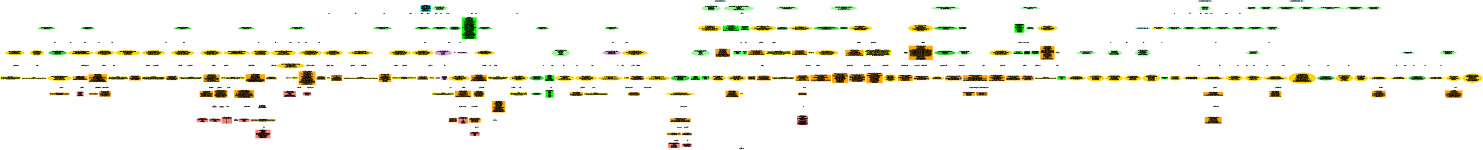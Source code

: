 // Copyright (c) 2019 Jeff Boody
//
// Permission is hereby granted, free of charge, to any person obtaining a
// copy of this software and associated documentation files (the "Software"),
// to deal in the Software without restriction, including without limitation
// the rights to use, copy, modify, merge, publish, distribute, sublicense,
// and/or sell copies of the Software, and to permit persons to whom the
// Software is furnished to do so, subject to the following conditions:
//
// The above copyright notice and this permission notice shall be included
// in all copies or substantial portions of the Software.
//
// THE SOFTWARE IS PROVIDED "AS IS", WITHOUT WARRANTY OF ANY KIND, EXPRESS OR
// IMPLIED, INCLUDING BUT NOT LIMITED TO THE WARRANTIES OF MERCHANTABILITY,
// FITNESS FOR A PARTICULAR PURPOSE AND NONINFRINGEMENT. IN NO EVENT SHALL THE
// AUTHORS OR COPYRIGHT HOLDERS BE LIABLE FOR ANY CLAIM, DAMAGES OR OTHER
// LIABILITY, WHETHER IN AN ACTION OF CONTRACT, TORT OR OTHERWISE, ARISING FROM,
// OUT OF OR IN CONNECTION WITH THE SOFTWARE OR THE USE OR OTHER DEALINGS IN
// THE SOFTWARE.

// sudo apt-get install graphviz
// xdot vkk.dot
digraph VULKAN_KIT
{
	label="Vulkan Kit";
	fontsize=20;
	size="10,1";
	ratio=fill;

	// handles
	VkPipelineLayout      [shape=box, fillcolor=yellow, style=filled, label="VkPipelineLayout\nA pipeline layout describes the complete set of uniform data that can be\naccessed by the pipeline. The pipeline layout consists of descriptor set layouts\nand push constant ranges (zero or more of each).\nA push constant is a uniform variable in a shader that can be used\njust like a member of a uniform block but is declared in the shader\nwith a push_constant modifier. Push constants are owned by Vulkan and\ncan be pushed into the pipeline directly from the command buffer\nrather than being backed by memory."];
	VkPipeline            [shape=box, fillcolor=yellow, style=filled, label="VkPipeline\nSee CH6"];
	VkDescriptorSetLayout [shape=box, fillcolor=yellow, style=filled, label="VkDescriptorSetLayout\nA descriptor set layout is defined by an array of zero or more descriptor\nbindings. Each individual binding represents a resource such as a\nuniform or sampler. The resource binding number corresponds to the same\nbinding number in the shader stages."];
	VkShaderModule        [shape=box, fillcolor=yellow, style=filled, label="VkShaderModule\nA shader module contains shader code defined in SPIR-V format."];
	VkCommandBuffer       [shape=box, fillcolor=yellow, style=filled, label="VkCommandBuffer\nCommand buffers are used to record commands that can subsequently be submitted to a device queue."];
	VkFramebuffer         [shape=box, fillcolor=yellow, style=filled, label="VkFramebuffer\nFramebuffers represent a collection of specific image attachments that\na render pass uses."];
	VkImageView           [shape=box, fillcolor=yellow, style=filled, label="VkImageView\nAn ImageView object represents a contiguous range of an image\nwith additional metadata to interpret the data."];
	VkDeviceMemory        [shape=box, fillcolor=yellow, style=filled, label="VkDeviceMemory\nA Vulkan device operates on data that must be stored in device memory\nwhich may be physically separate from CPU accessible memory"];
	VkImage               [shape=box, fillcolor=yellow, style=filled, label="VkImage\nImages represent multidimensional arrays of data\nwhich can be used for various purposes including\nattachments and textures."];
	VkInstance            [shape=box, fillcolor=yellow, style=filled, label="VkInstance\nAn instance is the top level handle to the Vulkan API which\nis used to enumerate physical devices attached and\nto create the window surface."];
	VkPhysicalDevice      [shape=box, fillcolor=yellow, style=filled, label="VkPhysicalDevice\nA physical device is a handle to the GPU that can be used to\nquery physical device properties, features and extensions\nand to create a logical device."];
	VkDevice              [shape=box, fillcolor=yellow, style=filled, label="VkDevice\nThe logical device for a particular physical device that\nrepresents a particular configuration of the physical device\nand queue(s) for submitting commands."];
	VkSurfaceKHR          [shape=box, fillcolor=yellow, style=filled, label="VkSurfaceKHR"];
	VkQueue               [shape=box, fillcolor=yellow, style=filled, label="VkQueue\nA queue is used to submit commands to its corresponding logical device."];
	VkPipelineCache       [shape=box, fillcolor=yellow, style=filled, label="VkPipelineCache\nA pipeline cache allows the result of the pipeline construction to be\nreused between pipelines and and between runs of the application.\ne.g. by storing compiled shaders in the pipeline cache data"];
	VkCommandPool         [shape=box, fillcolor=yellow, style=filled, label="VkCommandPool\nCommand pools are used to optimize allocations of command buffers.\nOperations involving command pools are NOT thread safe."];
	VkDescriptorPool      [shape=box, fillcolor=yellow, style=filled, label="VkDescriptorPool\nDescriptor pools are used to optimize allocations of descriptor sets.\nOperations involving descriptor pools are NOT thread safe."];
	VkFence               [shape=box, fillcolor=yellow, style=filled];
	VkSwapchainKHR        [shape=box, fillcolor=yellow, style=filled];
	VkRenderPass          [shape=box, fillcolor=yellow, style=filled, label="VkRenderPass\nA render pass describes how the collection of framebuffer attachments\nare used across the rendering subpasses."];
	VkSemaphore           [shape=box, fillcolor=yellow, style=filled];
	VkDescriptorSet       [shape=box, fillcolor=yellow, style=filled];
	VkBuffer              [shape=box, fillcolor=yellow, style=filled];
	VkSampler             [shape=box, fillcolor=yellow, style=filled];

	// SDL handles
	SDL_Window [shape=box, fillcolor=plum, style=filled];

	// enums
	VkImageAspectFlags    [shape=box, fillcolor=salmon, style=filled, label="VkImageAspectFlags\n(VK_IMAGE_ASPECT_*_BIT)\nCOLOR\nDEPTH\nSTENCIL"];
	VkImageLayout         [shape=box, fillcolor=salmon, style=filled, label="VkImageLayout\n(VK_IMAGE_LAYOUT_)\nUNDEFINED\nGENERAL\nCOLOR_ATTACHMENT\nDEPTH_STENCIL_ATTACHMENT_OPTIMAL\nDEPTH_STENCIL_READ_ONLY_OPTIMAL\nSHADER_READ_ONLY_OPTIMAL\nTRANSFER_SRC_OPTIMAL\nTRANSFER_DST_OPTIMAL\nPREINITIALIZED\nPRESENT_SRC_KHR"];
	VkMemoryPropertyFlags [shape=box, fillcolor=salmon, style=filled, label="VkMemoryPropertyFlags\n(VK_MEMORY_PROPERTY_*_BIT)\nDEVICE\nHOST_VISIBLE\nHOST_COHERENT\nHOST_CACHED\nLAZILY_ALLOCATED"];
	VkQueueFlags          [shape=box, fillcolor=salmon, style=filled, label="VkQueueFlags\n(VK_QUEUE_*_BIT)\nGRAPHICS\nCOMPUTE\nTRANSFER\nSPARSE_BINDING"];
	VkMemoryHeapFlagBits  [shape=box, fillcolor=salmon, style=filled, label="VkMemoryHeapFlagBits\n(VK_MEMORY_HEAP_*_BIT)\nDEVICE_LOCAL\nMULTI_INSTANCE"];
	VkDescriptorType      [shape=box, fillcolor=salmon, style=filled, label="VkDescriptorType\n(VK_DESCRIPTOR_TYPE_)\nSAMPLER\nSAMPLED_IMAGE\nCOMBINED_IMAGE_SAMPLER\nSTORAGE_IMAGE\nUNIFORM_TEXEL_BUFFER\nSTORAGE_TEXEL_BUFFER\nUNIFORM_BUFFER\nSTORAGE_BUFFER\nUNIFORM_BUFFER_DYNAMIC\nSTORAGE_BUFFER_DYNAMIC\nINPUT_ATTACHMENT"];
	VkPresentModeKHR      [shape=box, fillcolor=salmon, style=filled, label="VkPresentModeKHR\n(VK_PRESENT_MODE_*_KHR)\nIMMEDIATE\nMAILBOX\nFIFO\nFIFO_RELAXED\nSHARED_DEMAND_REFRESH\nSHARED_CONTINUOUS_REFRESH"];
	VkSharingMode         [shape=box, fillcolor=salmon, style=filled, label="VkSharingMode\n(VK_SHARING_MODE_)\nEXCLUSIVE\nCONCURRENT"];
	VkPipelineBindPoint   [shape=box, fillcolor=salmon, style=filled, label="VkPipelineBindPoint\n(VK_PIPELINE_BIND_POINT_*)\nGRAPHICS\nCOMPUTE"];
	VkAttachmentLoadOp    [shape=box, fillcolor=salmon, style=filled, label="VkAttachmentLoadOp\n(VK_ATTACHMENT_LOAD_OP_*)\nLOAD\nCLEAR\nDONT_CARE"];
	VkAttachmentStoreOp   [shape=box, fillcolor=salmon, style=filled, label="VkAttachmentStoreOp\n(VK_ATTACHMENT_STORE_OP_*)\nSTORE\nDONT_CARE"];
	VkSampleCountFlagBits [shape=box, fillcolor=salmon, style=filled, label="VkSampleCountFlagBits\n(VK_SAMPLE_COUNT_*_BIT)\n1\n2\n4\n8\n16\n32\n64"];
	VkImageViewType       [shape=box, fillcolor=salmon, style=filled, label="VkImageViewType\n(VK_IMAGE_VIEW_TYPE_*)\n1D\n2D\n3D\nCUBE\n1D_ARRAY\n2D_ARRAY\nCUBE_ARRAY"];

	// SDL enums
	SDL_WINDOW [shape=box, fillcolor=plum, style=filled, label="SDL_WINDOW_*\nFULLSCREEN\nRESIZABLE\nVULKAN\nSHOWN"];

	// vkk structures
	vkk_engine_t               [shape=box, fillcolor=green, style=filled, label="vkk_engine_t\nstruct android_app* app;\nSDL_Window* window;\nVkInstance instance;\nVkSurfaceKHR surface;\nVkPhysicalDevice physical_device;\nVkDevice device;\nuint32_t queue_family_index;\nVkQueue queue;\nVkPipelineCache pipeline_cache;\nVkCommandPool command_pool;\nuint32_t swapchain_frame;\nVkFormat swapchain_format;\nVkExtent2D swapchain_extent;\nVkColorSpaceKHR swapchain_color_space;\nuint32_t swapchain_image_count;\nVkSwapchainKHR swapchain;\nVkImage* swapchain_images;\nVkFence* swapchain_fences;\nVkRenderPass render_pass;\nint depth_transition;\nVkImage depth_image;\nVkDeviceMemory depth_memory;\nVkImageView depth_image_view;\nVkImageView* framebuffer_image_views;\nVkFramebuffer* framebuffers;\nVkCommandBuffer* command_buffers;\nuint32_t semaphore_index;\nVkSemaphore* semaphore_acquire;\nVkSemaphore* semaphore_submit;\ncc_map_t* shader_modules;"];
	vkk_buffer_t               [shape=box, fillcolor=green, style=filled, label="vkk_buffer_t\nint dynamic;\nsize_t size;\nVkBuffer* buffer;\nVkDeviceMemory* memory;"];
	vkk_image_t                [shape=box, fillcolor=green, style=filled, label="vkk_image_t\nuint32_t width;\nuint32_t height;\nint format;\nint transition;\nVkImage image;\nVkDeviceMemory memory;\nVkImageView image_view;"];
	vkk_sampler_t              [shape=box, fillcolor=green, style=filled, label="vkk_sampler_t\nVkSampler sampler;"];
	vkk_uniformSet_t           [shape=box, fillcolor=green, style=filled, label="vkk_uniformSet_t\nVkDescriptorSet* ds_array;\nvkk_uniformSetFactory_t* usf;"];
	vkk_uniformSetFactory_t    [shape=box, fillcolor=green, style=filled, label="vkk_uniformSetFactory_t\nint dynamic;\nuint32_t ds_available;\nVkDescriptorSetLayout ds_layout;\ncc_list_t* dp_list;\ncc_list_t* us_list;\nchar type_count[VKK_UNIFORM_TYPE_COUNT];"];
	vkk_pipelineLayout_t       [shape=box, fillcolor=green, style=filled, label="vkk_pipelineLayout_t\nVkPipelineLayout pl;"];
	vkk_graphicsPipeline_t     [shape=box, fillcolor=green, style=filled, label="vkk_graphicsPipeline_t\nVkPipeline pipeline;"];
	vkk_graphicsPipelineInfo_t [shape=box, fillcolor=green, style=filled, label="vkk_graphicsPipelineInfo_t\nvkk_pipelineLayout_t* pl;\nconst char* vs;\nconst char* fs;\nuint32_t vb_count;\nvkk_vertexBufferInfo_t* vbi;\nint primitive;\nint primitive_restart;\nint cull_back;\nint depth_test;\nint depth_write;\nint blend_mode;"];
	VKK_BUFFER_USAGE           [shape=box, fillcolor=green, style=filled, label="VKK_BUFFER_USAGE\nUNIFORM\nVERTEX\nCOUNT"];
	VKK_BLEND_MODE             [shape=box, fillcolor=green, style=filled, label="VKK_BLEND_MODE\nDISABLED\nONE_MINUS_SRC_ALPHA"];
	VKK_PRIMITIVE              [shape=box, fillcolor=green, style=filled, label="VKK_PRIMITIVE\nTRIANGLE_LIST\nTRIANGLE_STRIP\nTRIANGLE_FAN"];
	VKK_VERTEX_FORMAT          [shape=box, fillcolor=green, style=filled, label="VKK_VERTEX_FORMAT\nFLOAT\nINT\nSHORT"];
	VKK_INDEX_TYPE             [shape=box, fillcolor=green, style=filled, label="VKK_INDEX_TYPE\nUSHORT\nUINT"];
	VKK_STAGE                  [shape=box, fillcolor=green, style=filled, label="VKK_STAGE\nVS\nFS\nVSFS"];
	VKK_UNIFORM_TYPE           [shape=box, fillcolor=green, style=filled, label="VKK_UNIFORM_TYPE\nBUFFER\nSAMPLER\nCOUNT"];
	VKK_IMAGE_FORMAT           [shape=box, fillcolor=green, style=filled, label="VKK_IMAGE_FORMAT\nRGBA4444\nRGB565\nRGBA5551\nR8\nRG88\nRGB888\nRGBA8888\nDEPTH\nCOUNT"];
	vkk_vertexBufferInfo_t     [shape=box, fillcolor=green, style=filled, label="vkk_vertexBufferInfo_t\nuint32_t location;\nuint32_t components;\nint format;"];
	vkk_uniformBinding_t       [shape=box, fillcolor=green, style=filled, label="vkk_uniformBinding_t\nuint32_t binding;\nint type;\nint stage;\nvkk_sampler_t* sampler;"];

	// my app structures
	my_app_t [shape=box, fillcolor=cyan, style=filled, label="my_app_t\nvkk_engine_t* engine;\nvkk_buffer_t* uniform_buffer;\nvkk_buffer_t* vertex_buffer;\nvkk_image_t* texture_image;\nvkk_uniformSetFactory_t* usf;\nvkk_uniformSet_t* us;\nvkk_pipelineLayout_t* pl;\nvkk_graphicsPipeline_t* gp;\n"];

	// structures
	VkPipelineLayoutCreateInfo             [shape=box, fillcolor=orange, style=filled, label="VkPipelineLayoutCreateInfo\nVkStructureType sType;\nconst void* pNext;\nVkPipelineLayoutCreateFlags flags;\nuint32_t setLayoutCount;\nconst VkDescriptorSetLayout* pSetLayouts;\nuint32_t pushConstantRangeCount;\nconst VkPushConstantRange* pPushConstantRanges;"];
	VkPipelineDynamicStateCreateInfo       [shape=box, fillcolor=orange, style=filled, label="VkPipelineDynamicStateCreateInfo\nVkStructureType sType;\nconst void* pNext;\nVkPipelineDynamicStateCreateFlags flags;\nuint32_t dynamicStateCount;\nconst VkDynamicState* pDynamicStates;"];
	VkPipelineColorBlendStateCreateInfo    [shape=box, fillcolor=orange, style=filled, label="VkPipelineColorBlendStateCreateInfo\nVkStructureType sType;\nconst void* pNext;\nVkPipelineColorBlendStateCreateFlags flags;\nVkBool32 logicOpEnable;\nVkLogicOp logicOp;\nuint32_t attachmentCount;\nconst VkPipelineColorBlendAttachmentState* pAttachments;\nfloat blendConstants[4];"];
	VkPipelineDepthStencilStateCreateInfo  [shape=box, fillcolor=orange, style=filled, label="VkPipelineDepthStencilStateCreateInfo\nVkStructureType sType;\nconst void* pNext;\nVkPipelineDepthStencilStateCreateFlags flags;\nVkBool32 depthTestEnable;\nVkBool32 depthWriteEnable;\nVkCompareOp depthCompareOp;\nVkBool32 depthBoundsTestEnable;\nVkBool32 stencilTestEnable;\nVkStencilOpState front;\nVkStencilOpState back;\nfloat minDepthBounds;\nfloat maxDepthBounds;"];
	VkPipelineMultisampleStateCreateInfo   [shape=box, fillcolor=orange, style=filled, label="VkPipelineMultisampleStateCreateInfo\nVkStructureType sType;\nconst void* pNext;\nVkPipelineMultisampleStateCreateFlags flags;\nVkSampleCountFlagBits rasterizationSamples;\nVkBool32 sampleShadingEnable;\nfloat minSampleShading;\nconst VkSampleMask(uint32_t)* pSampleMask;\nVkBool32 alphaToCoverageEnable;\nVkBool32 alphaToOneEnable;"];
	VkPipelineRasterizationStateCreateInfo [shape=box, fillcolor=orange, style=filled, label="VkPipelineRasterizationStateCreateInfo\nVkStructureType sType;\nconst void* pNext;\nVkPipelineRasterizationStateCreateFlags flags;\nVkBool32 depthClampEnable;\nVkBool32 rasterizerDiscardEnable;\nVkPolygonMode polygonMode;\nVkCullModeFlags cullMode;\nVkFrontFace frontFace;\nVkBool32 depthBiasEnable;\nfloat depthBiasConstantFactor;\nfloat depthBiasClamp;\nfloat depthBiasSlopeFactor;\nfloat lineWidth;"];
	VkPipelineViewportStateCreateInfo      [shape=box, fillcolor=orange, style=filled, label="VkPipelineViewportStateCreateInfo\nVkStructureType sType;\nconst void* pNext;\nVkPipelineViewportStateCreateFlags flags;\nuint32_t viewportCount;\nconst VkViewport* pViewports;\nuint32_t scissorCount;\nconst VkRect2D* pScissors;"];
	VkPipelineTessellationStateCreateInfo  [shape=box, fillcolor=orange, style=filled, label="VkPipelineTessellationStateCreateInfo\nVkStructureType sType;\nconst void* pNext;\nVkPipelineTessellationStateCreateFlags flags;\nuint32_t patchControlPoints;"];
	VkPipelineInputAssemblyStateCreateInfo [shape=box, fillcolor=orange, style=filled, label="VkPipelineInputAssemblyStateCreateInfo\nVkStructureType sType;\nconst void* pNext;\nVkPipelineInputAssemblyStateCreateFlags flags;\nVkPrimitiveTopology topology;\nVkBool32 primitiveRestartEnable;"];
	VkPipelineVertexInputStateCreateInfo   [shape=box, fillcolor=orange, style=filled, label="VkPipelineVertexInputStateCreateInfo\nVkStructureType sType;\nconst void* pNext;\nVkPipelineVertexInputStateCreateFlags flags;\nuint32_t vertexBindingDescriptionCount;\nconst VkVertexInputBindingDescription* pVertexBindingDescriptions;\nuint32_t vertexAttributeDescriptionCount;\nconst VkVertexInputAttributeDescription* pVertexAttributeDescriptions;"];
	VkPipelineShaderStageCreateInfo        [shape=box, fillcolor=orange, style=filled, label="VkPipelineShaderStageCreateInfo\nVkStructureType sType;\nconst void* pNext;\nVkPipelineShaderStageCreateFlags flags;\nVkShaderStageFlagBits stage;\nVkShaderModule module;\nconst char* pName;\nconst VkSpecializationInfo* pSpecializationInfo;"];
	VkGraphicsPipelineCreateInfo           [shape=box, fillcolor=orange, style=filled, label="VkGraphicsPipelineCreateInfo\nVkStructureType sType;\nconst void* pNext;\nVkPipelineCreateFlags flags;\nuint32_t stageCount;\nconst VkPipelineShaderStageCreateInfo* pStages;\nconst VkPipelineVertexInputStateCreateInfo* pVertexInputState;\nconst VkPipelineInputAssemblyStateCreateInfo* pInputAssemblyState;\nconst VkPipelineTessellationStateCreateInfo* pTessellationState;\nconst VkPipelineViewportStateCreateInfo* pViewportState;\nconst VkPipelineRasterizationStateCreateInfo* pRasterizationState;\nconst VkPipelineMultisampleStateCreateInfo* pMultisampleState;\nconst VkPipelineDepthStencilStateCreateInfo* pDepthStencilState;\nconst VkPipelineColorBlendStateCreateInfo* pColorBlendState;\nconst VkPipelineDynamicStateCreateInfo* pDynamicState;\nVkPipelineLayout layout;\nVkRenderPass renderPass;\nuint32_t subpass;\nVkPipeline basePipelineHandle;\nint32_t basePipelineIndex;"];
	VkDescriptorSetLayoutBinding           [shape=box, fillcolor=orange, style=filled, label="VkDescriptorSetLayoutBinding\nuint32_t binding;\nVkDescriptorType descriptorType;\nuint32_t descriptorCount;\nVkShaderStageFlags stageFlags;\nconst VkSampler* pImmutableSamplers;"];
	VkDescriptorSetLayoutCreateInfo        [shape=box, fillcolor=orange, style=filled, label="VkDescriptorSetLayoutCreateInfo\nVkStructureType sType;\nconst void* pNext;\nVkDescriptorSetLayoutCreateFlags flags;\nuint32_t bindingCount;\nconst VkDescriptorSetLayoutBinding* pBindings;"];
	VkShaderModuleCreateInfo               [shape=box, fillcolor=orange, style=filled, label="VkShaderModuleCreateInfo\nVkStructureType sType;\nconst void* pNext;\nVkShaderModuleCreateFlags flags;\nsize_t codeSize;\nconst uint32_t* pCode;"];
	VkCommandBufferAllocateInfo            [shape=box, fillcolor=orange, style=filled, label="VkCommandBufferAllocateInfo\nsType\nVkStructureType sType;\nconst void* pNext;\nVkCommandPool commandPool;\nVkCommandBufferLevel level;\nuint32_t commandBufferCount;"];
	VkFramebufferCreateInfo                [shape=box, fillcolor=orange, style=filled, label="VkFramebufferCreateInfo\nsType\nVkStructureType sType;\nconst void* pNext;\nVkFramebufferCreateFlags flags;\nVkRenderPass renderPass;\nuint32_t attachmentCount;\nconst VkImageView* pAttachments;\nuint32_t width;\nuint32_t height;\nuint32_t layers;"];
	VkMemoryRequirements                   [shape=box, fillcolor=orange, style=filled, label="VkMemoryRequirements\nVkDeviceSize(uint64_t) size;\nVkDeviceSize(uint64_t) alignment;\nuint32_t memoryTypeBits;"];
	VkImageSubresourceRange                [shape=box, fillcolor=orange, style=filled, label="VkImageSubresourceRange\nVkImageAspectFlags aspectMask;\nuint32_t baseMipLevel;\nuint32_t levelCount;\nuint32_t baseArrayLayer;\nuint32_t layerCount;"];
	VkComponentMapping                     [shape=box, fillcolor=orange, style=filled, label="VkComponentMapping\nVkComponentSwizzle r;\nVkComponentSwizzle g;\nVkComponentSwizzle b;\nVkComponentSwizzle a;"];
	VkImageViewCreateInfo                  [shape=box, fillcolor=orange, style=filled, label="VkImageViewCreateInfo\nVkStructureType sType;\nconst void* pNext;\nVkImageViewCreateFlags flags;\nVkImage image;\nVkImageViewType viewType;\nVkFormat format;\nVkComponentMapping components;\nVkImageSubresourceRange subresourceRange;"];
	VkMemoryAllocateInfo                   [shape=box, fillcolor=orange, style=filled, label="VkMemoryAllocateInfo\nVkStructureType sType;\nconst void* pNext;\nVkDeviceSize(uint64_t) allocationSize;\nuint32_t memoryTypeIndex;"];
	VkImageCreateInfo                      [shape=box, fillcolor=orange, style=filled, label="VkImageCreateInfo\nVkStructureType sType;\nconst void* pNext;\nVkImageCreateFlags flags;\nVkImageType imageType;\nVkFormat format;\nVkExtent3D extent;\nuint32_t mipLevels;\nuint32_t arrayLayers;\nVkSampleCountFlagBits samples;\nVkImageTiling tiling;\nVkImageUsageFlags usage;\nVkSharingMode sharingMode;\nuint32_t queueFamilyIndexCount;\nconst uint32_t* pQueueFamilyIndices;\nVkImageLayout initialLayout;"];
	VkAttachmentReference                  [shape=box, fillcolor=orange, style=filled, label="VkAttachmentReference\nuint32_t attachment; (index into VkRenderPassCreateInfo.pAttachments)\nVkImageLayout layout;"];
	VkSubpassDependency                    [shape=box, fillcolor=orange, style=filled, label="VkSubpassDependency\nuint32_t srcSubpass;\nuint32_t dstSubpass;\nVkPipelineStageFlags srcStageMask;\nVkPipelineStageFlags dstStageMask;\nVkAccessFlags srcAccessMask;\nVkAccessFlags dstAccessMask;\nVkDependencyFlags dependencyFlags;"];
	VkSubpassDescription                   [shape=box, fillcolor=orange, style=filled, label="VkSubpassDescription\nVkSubpassDescriptionFlags flags;\nVkPipelineBindPoint pipelineBindPoint;\nuint32_t inputAttachmentCount;\nconst VkAttachmentReference* pInputAttachments;\nuint32_t colorAttachmentCount;\nconst VkAttachmentReference* pColorAttachments;\nconst VkAttachmentReference* pResolveAttachments;\nconst VkAttachmentReference* pDepthStencilAttachment;\nuint32_t preserveAttachmentCount;\nconst uint32_t* pPreserveAttachments;"];
	VkAttachmentDescription                [shape=box, fillcolor=orange, style=filled, label="VkAttachmentDescription\nVkAttachmentDescriptionFlags flags;\nVkFormat format;\nVkSampleCountFlagBits samples;\nVkAttachmentLoadOp loadOp;\nVkAttachmentStoreOp storeOp;\nVkAttachmentLoadOp stencilLoadOp;\nVkAttachmentStoreOp stencilStoreOp;\nVkImageLayout initialLayout;\nVkImageLayout finalLayout;"];
	VkRenderPassCreateInfo                 [shape=box, fillcolor=orange, style=filled, label="VkRenderPassCreateInfo\nVkStructureType sType;\nconst void* pNext;\nVkRenderPassCreateFlags flags;\nuint32_t attachmentCount;\nconst VkAttachmentDescription* pAttachments;\nuint32_t subpassCount;\nconst VkSubpassDescription* pSubpasses;\nuint32_t dependencyCount;\nconst VkSubpassDependency* pDependencies;"];
	VkSurfaceFormatKHR                     [shape=box, fillcolor=orange, style=filled, label="VkSurfaceFormatKHR\nVkFormat format;\nVkColorSpaceKHR colorSpace;"];
	VkSurfaceCapabilitiesKHR               [shape=box, fillcolor=orange, style=filled, label="VkSurfaceCapabilitiesKHR\nuint32_t minImageCount;\nuint32_t maxImageCount;\nVkExtent2D currentExtent;\nVkExtent2D minImageExtent;\nVkExtent2D maxImageExtent;\nuint32_t maxImageArrayLayers;\nVkSurfaceTransformFlagsKHR supportedTransforms;\nVkSurfaceTransformFlagBitsKHR currentTransform;\nVkCompositeAlphaFlagsKHR supportedCompositeAlpha;\nVkImageUsageFlags supportedUsageFlags;"];
	VkInstanceCreateInfo                   [shape=box, fillcolor=orange, style=filled, label="VkInstanceCreateInfo\nVkStructureType sType;\nconst void* pNext;\nVkInstanceCreateFlags flags;\nconst VkApplicationInfo* pApplicationInfo;\nuint32_t enabledLayerCount;\nconst char* const* ppEnabledLayerNames;\nuint32_t enabledExtensionCount;\nconst char* const* ppEnabledExtensionNames;"];
	VkApplicationInfo                      [shape=box, fillcolor=orange, style=filled, label="VkApplicationInfo\nVkStructureType sType;\nconst void* pNext;\nconst char* pApplicationName;\nuint32_t applicationVersion;\nconst char* pEngineName;\nuint32_t engineVersion;\nuint32_t apiVersion;"];
	VkPhysicalDeviceFeatures               [shape=box, fillcolor=orange, style=filled, label="VkPhysicalDeviceFeatures"];
	VkPhysicalDeviceMemoryProperties       [shape=box, fillcolor=orange, style=filled, label="VkPhysicalDeviceMemoryProperties\nuint32_t memoryTypeCount;\nVkMemoryType memoryTypes[VK_MAX_MEMORY_TYPES];\nuint32_t memoryHeapCount;\nVkMemoryHeap memoryHeaps[VK_MAX_MEMORY_HEAPS];"]
	VkMemoryType                           [shape=box, fillcolor=orange, style=filled, label="VkMemoryType\nVkMemoryPropertyFlags propertyFlags;\nuint32_t heapIndex;"];
	VkMemoryHeap                           [shape=box, fillcolor=orange, style=filled, label="VkMemoryHeap\nVkDeviceSize(uint64_t) size;\nVkMemoryHeapFlags flags;"];
	VkQueueFamilyProperties                [shape=box, fillcolor=orange, style=filled, label="VkQueueFamilyProperties\nVkQueueFlags queueFlags;\nuint32_t queueCount;\nuint32_t timestampValidBits;\nVkExtent3D minImageTransferGranularity;"];
	VkDeviceCreateInfo                     [shape=box, fillcolor=orange, style=filled, label="VkDeviceCreateInfo\nVkStructureType sType;\nconst void* pNext;\nVkDeviceCreateFlags flags;\nuint32_t queueCreateInfoCount;\nconst VkDeviceQueueCreateInfo* pQueueCreateInfos;\nuint32_t enabledLayerCount;\nconst char* const* ppEnabledLayerNames;\nuint32_t enabledExtensionCount;\nconst char* const* ppEnabledExtensionNames;\nconst VkPhysicalDeviceFeatures* pEnabledFeatures;"];
	VkDeviceQueueCreateInfo                [shape=box, fillcolor=orange, style=filled, label="VkDeviceQueueCreateInfo\nVkStructureType sType;\nconst void* pNext;\nVkDeviceQueueCreateFlags flags;\nuint32_t queueFamilyIndex;\nuint32_t queueCount;\nconst float* pQueuePriorities;"];
	VkExtensionProperties                  [shape=box, fillcolor=orange, style=filled, label="VkExtensionProperties\nchar extensionName[VK_MAX_EXTENSION_NAME_SIZE];\nuint32_t specVersion;"];
	VkAndroidSurfaceCreateInfoKHR          [shape=box, fillcolor=orange, style=filled, label="VkAndroidSurfaceCreateInfoKHR\nVkStructureType sType;\nconst void* pNext;\nVkAndroidSurfaceCreateFlagsKHR flags;\nstruct ANativeWindow* window;"];
	VkPipelineCacheCreateInfo              [shape=box, fillcolor=orange, style=filled, label="VkPipelineCacheCreateInfo\nVkStructureType sType;\nconst void* pNext;\nVkPipelineCacheCreateFlags flags;\nsize_t initialDataSize;\nconst void* pInitialData;"];
	VkCommandPoolCreateInfo                [shape=box, fillcolor=orange, style=filled, label="VkCommandPoolCreateInfo\nVkStructureType sType;\nconst void* pNext;\nVkCommandPoolCreateFlags flags;\nuint32_t queueFamilyIndex;"];
	VkDescriptorPoolCreateInfo             [shape=box, fillcolor=orange, style=filled, label="VkDescriptorPoolCreateInfo\nVkStructureType sType;\nconst void* pNext;\nVkDescriptorPoolCreateFlags flags;\nuint32_t maxSets;\nuint32_t poolSizeCount;\nconst VkDescriptorPoolSize* pPoolSizes;"];
	VkDescriptorPoolSize                   [shape=box, fillcolor=orange, style=filled, label="VkDescriptorPoolSize\nVkDescriptorType type;\nuint32_t descriptorCount;"];
	VkSwapchainCreateInfoKHR               [shape=box, fillcolor=orange, style=filled, label="VkSwapchainCreateInfoKHR\nVkStructureType sType;\nconst void* pNext;\nVkSwapchainCreateFlagsKHR flags;\nVkSurfaceKHR surface;\nuint32_t minImageCount;\nVkFormat imageFormat;\nVkColorSpaceKHR imageColorSpace;\nVkExtent2D imageExtent;\nuint32_t imageArrayLayers;\nVkImageUsageFlags imageUsage;\nVkSharingMode imageSharingMode;\nuint32_t queueFamilyIndexCount;\nconst uint32_t* pQueueFamilyIndices;\nVkSurfaceTransformFlagBitsKHR preTransform;\nVkCompositeAlphaFlagBitsKHR compositeAlpha;\nVkPresentModeKHR presentMode;\nVkBool32 clipped;\nVkSwapchainKHR oldSwapchain;"];
	VkFenceCreateInfo                      [shape=box, fillcolor=orange, style=filled, label="VkFenceCreateInfo\nVkStructureType sType;\nconst void* pNext;\nVkFenceCreateFlags flags;"];
	VkSemaphoreCreateInfo                  [shape=box, fillcolor=orange, style=filled, label="VkSemaphoreCreateInfo\nVkStructureType sType;\nconst void* pNext;\nVkSemaphoreCreateFlags flags;"];
	VkSamplerCreateInfo                    [shape=box, fillcolor=orange, style=filled, label="VkSamplerCreateInfo\nVkStructureType sType;\nconst void* pNext;\nVkSamplerCreateFlags flags;\nVkFilter magFilter;\nVkFilter minFilter;\nVkSamplerMipmapMode mipmapMode;\nVkSamplerAddressMode addressModeU;\nVkSamplerAddressMode addressModeV;\nVkSamplerAddressMode addressModeW;\nfloat mipLodBias;\nVkBool32 anisotropyEnable;\nfloat maxAnisotropy;\nVkBool32 compareEnable;\nVkCompareOp compareOp;\nfloat minLod;\nfloat maxLod;\nVkBorderColor borderColor;\nVkBool32 unnormalizedCoordinates;"];
	VkPresentInfoKHR                       [shape=box, fillcolor=orange, style=filled, label="VkPresentInfoKHR\nVkStructureType sType;\nconst void* pNext;\nuint32_t waitSemaphoreCount;\nconst VkSemaphore* pWaitSemaphores;\nuint32_t swapchainCount;\nconst VkSwapchainKHR* pSwapchains;\nconst uint32_t* pImageIndices;\nVkResult* pResults;"];
	VkSubmitInfo                           [shape=box, fillcolor=orange, style=filled, label=" VkSubmitInfo\nVkStructureType sType;\nconst void* pNext;\nuint32_t waitSemaphoreCount;\nconst VkSemaphore* pWaitSemaphores;\nconst VkPipelineStageFlags* pWaitDstStageMask;\nuint32_t commandBufferCount;\nconst VkCommandBuffer* pCommandBuffers;\nuint32_t signalSemaphoreCount;\nconst VkSemaphore* pSignalSemaphores;"];
	VkRenderPassBeginInfo                  [shape=box, fillcolor=orange, style=filled, label="VkRenderPassBeginInfo\nVkStructureType sType;\nconst void* pNext;\nVkRenderPass renderPass;\nVkFramebuffer framebuffer;\nVkRect2D renderArea;\nuint32_t clearValueCount;\nconst VkClearValue* pClearValues;"];
	VkCommandBufferBeginInfo               [shape=box, fillcolor=orange, style=filled, label="VkCommandBufferBeginInfo\nVkStructureType sType;\nconst void* pNext;\nVkCommandBufferUsageFlags flags;\nconst VkCommandBufferInheritanceInfo* pInheritanceInfo;"];
	VkCommandBufferInheritanceInfo         [shape=box, fillcolor=orange, style=filled, label="VkCommandBufferInheritanceInfo\nVkStructureType sType;\nconst void* pNext;\nVkRenderPass renderPass;\nuint32_t subpass;\nVkFramebuffer framebuffer;\nVkBool32 occlusionQueryEnable;\nVkQueryControlFlags queryFlags;\nVkQueryPipelineStatisticFlags pipelineStatistics;"];
	VkDescriptorSetAllocateInfo            [shape=box, fillcolor=orange, style=filled, label="VkDescriptorSetAllocateInfo\nVkStructureType sType;\nconst void* pNext;\nVkDescriptorPool descriptorPool;\nuint32_t uniformSetCount;\nconst VkDescriptorSetLayout* pSetLayouts;"];
	VkDescriptorBufferInfo                 [shape=box, fillcolor=orange, style=filled, label="VkDescriptorBufferInfo\nVkBuffer buffer;\nVkDeviceSize offset;\nVkDeviceSize range;"];
	VkWriteDescriptorSet                   [shape=box, fillcolor=orange, style=filled, label="VkWriteDescriptorSet\nVkStructureType sType;\nconst void* pNext;\nVkDescriptorSet dstSet;\nuint32_t dstBinding;\nuint32_t dstArrayElement;\nuint32_t descriptorCount;\nVkDescriptorType descriptorType;\nconst VkDescriptorImageInfo* pImageInfo;\nconst VkDescriptorBufferInfo* pBufferInfo;\nconst VkBufferView* pTexelBufferView;"];
	VkBufferCreateInfo                     [shape=box, fillcolor=orange, style=filled, label="VkBufferCreateInfo\nVkStructureType sType;\nconst void* pNext;\nVkBufferCreateFlags flags;\nVkDeviceSize size;\nVkBufferUsageFlags usage;\nVkSharingMode sharingMode;\nuint32_t queueFamilyIndexCount;\nconst uint32_t* pQueueFamilyIndices;"];
	VkVertexInputBindingDescription        [shape=box, fillcolor=orange, style=filled, label="VkVertexInputBindingDescription\nuint32_t binding;\nuint32_t stride;\nVkVertexInputRate inputRate;"];
	VkVertexInputAttributeDescription      [shape=box, fillcolor=orange, style=filled, label="VkVertexInputAttributeDescription\nuint32_t location;\nuint32_t binding;\nVkFormat format;\nuint32_t offset;"];

	// functions
	vkCreatePipelineLayout                    [fillcolor=gold, style=filled, label="VkResult vkCreatePipelineLayout(\nVkDevice device,\nconst VkPipelineLayoutCreateInfo* pCreateInfo,\nconst VkAllocationCallbacks* pAllocator,\nVkPipelineLayout* pPipelineLayout);"];
	vkCreateGraphicsPipelines                 [fillcolor=gold, style=filled, label="VkResult vkCreateGraphicsPipelines(\nVkDevice device,\nVkPipelineCache pipelineCache,\nuint32_t createInfoCount,\nconst VkGraphicsPipelineCreateInfo* pCreateInfos,\nconst VkAllocationCallbacks* pAllocator,\nVkPipeline* pPipelines);"];
	vkCreateDescriptorSetLayout               [fillcolor=gold, style=filled, label="VkResult vkCreateDescriptorSetLayout(\nVkDevice device,\nconst VkDescriptorSetLayoutCreateInfo* pCreateInfo,\nconst VkAllocationCallbacks* pAllocator,\nVkDescriptorSetLayout* pSetLayout);"];
	vkCreateShaderModule                      [fillcolor=gold, style=filled, label="VkResult vkCreateShaderModule(\nVkDevice device,\nconst VkShaderModuleCreateInfo* pCreateInfo,\nconst VkAllocationCallbacks* pAllocator;\nVkShaderModule* pShaderModule);"];
	vkAllocateCommandBuffers                  [fillcolor=gold, style=filled, label="VkResult vkAllocateCommandBuffers(\nVkDevice device,\nconst VkCommandBufferAllocateInfo* pAllocateInfo,\nVkCommandBuffer* pCommandBuffers);"];
	vkCreateFramebuffer                       [fillcolor=gold, style=filled, label="VkResult vkCreateFramebuffer(\nVkDevice device,\nconst VkFramebufferCreateInfo* pCreateInfo,\nconst VkAllocationCallbacks* pAllocator,\nVkFramebuffer* pFramebuffer);"];
	vkGetImageMemoryRequirements              [fillcolor=gold, style=filled, label="void vkGetImageMemoryRequirements(\nVkDevice device,\nVkImage image,\nVkMemoryRequirements* pMemoryRequirements);"];
	vkBindImageMemory                         [fillcolor=gold, style=filled, label="VkResult vkBindImageMemory(\nVkDevice device,\nVkImage image,\nVkDeviceMemory memory,\nVkDeviceSize(uint64_t) memoryOffset);"];
	vkCreateImageView                         [fillcolor=gold, style=filled, label="VkResult vkCreateImageView(\nVkDevice device,\nconst VkImageViewCreateInfo* pCreateInfo,\nconst VkAllocationCallbacks* pAllocator,\nVkImageView* pView);"];
	vkAllocateMemory                          [fillcolor=gold, style=filled, label="VkResult vkAllocateMemory(\nVkDevice device,\nconst VkMemoryAllocateInfo* pAllocateInfo,\nconst VkAllocationCallbacks* pAllocator,\nVkDeviceMemory* pMemory);"];
	vkGetPhysicalDeviceSurfaceCapabilitiesKHR [fillcolor=gold, style=filled, label="VkResult vkGetPhysicalDeviceSurfaceCapabilitiesKHR(\nVkPhysicalDevice physicalDevice,\nVkSurfaceKHR surface,\nVkSurfaceCapabilitiesKHR* pSurfaceCapabilities);"];
	vkGetSwapchainImagesKHR                   [fillcolor=gold, style=filled, label="VkResult vkGetSwapchainImagesKHR(\nVkDevice device,\nVkSwapchainKHR swapchain,\nuint32_t* pSwapchainImageCount,\nVkImage* pSwapchainImages);"];
	vkGetPhysicalDeviceSurfaceFormatsKHR      [fillcolor=gold, style=filled, label="VkResult vkGetPhysicalDeviceSurfaceFormatsKHR(\nVkPhysicalDevice physicalDevice,\nVkSurfaceKHR surface,\nuint32_t* pSurfaceFormatCount,\nVkSurfaceFormatKHR* pSurfaceFormats);"];
	vkCreateInstance                          [fillcolor=gold, style=filled, label="VkResult vkCreateInstance(\nconst VkInstanceCreateInfo* pCreateInfo,\nconst VkAllocationCallbacks* pAllocator,\nVkInstance* pInstance);"];
	vkEnumeratePhysicalDevices                [fillcolor=gold, style=filled, label="VkResult vkEnumeratePhysicalDevices(\nVkInstance instance,\nuint32_t* pPhysicalDeviceCount,\nVkPhysicalDevice* pPhysicalDevices);"];
	vkGetPhysicalDeviceMemoryProperties       [fillcolor=gold, style=filled, label="void vkGetPhysicalDeviceMemoryProperties(\nVkPhysicalDevice physicalDevice,\nVkPhysicalDeviceMemoryProperties* pMemoryProperties);"];
	vkGetPhysicalDeviceQueueFamilyProperties  [fillcolor=gold, style=filled, label="void vkGetPhysicalDeviceQueueFamilyProperties(\nVkPhysicalDevice physicalDevice,\nuint32_t* pQueueFamilyPropertyCount,\nVkQueueFamilyProperties* pQueueFamilyProperties);"];
	vkCreateDevice                            [fillcolor=gold, style=filled, label="VkResult vkCreateDevice(\nVkPhysicalDevice physicalDevice,\nconst VkDeviceCreateInfo* pCreateInfo,\nconst VkAllocationCallbacks* pAllocator,\nVkDevice* pDevice);"];
	vkEnumerateDeviceExtensionProperties      [fillcolor=gold, style=filled, label="VkResult vkEnumerateDeviceExtensionProperties(\nVkPhysicalDevice physicalDevice,\nconst char* pLayerName,\nuint32_t* pPropertyCount,\nVkExtensionProperties* pProperties);"];
	vkDeviceWaitIdle                          [fillcolor=gold, style=filled, label="VkResult vkDeviceWaitIdle(\nVkDevice device);"];
	vkCreateAndroidSurfaceKHR                 [fillcolor=gold, style=filled, label="VkResult vkCreateAndroidSurfaceKHR(\nVkInstance instance,\nconst VkAndroidSurfaceCreateInfoKHR* pCreateInfo,\nconst VkAllocationCallbacks* pAllocator,\nVkSurfaceKHR* pSurface);"];
	vkGetPhysicalDeviceSurfaceSupportKHR      [fillcolor=gold, style=filled, label="VkResult vkGetPhysicalDeviceSurfaceSupportKHR(\nVkPhysicalDevice physicalDevice,\nuint32_t queueFamilyIndex,\nVkSurfaceKHR surface,\nVkBool32* pSupported);"];
	vkGetDeviceQueue                          [fillcolor=gold, style=filled, label="void vkGetDeviceQueue(\nVkDevice device,\nuint32_t queueFamilyIndex,\nuint32_t queueIndex,\nVkQueue* pQueue);"]
	vkCreatePipelineCache                     [fillcolor=gold, style=filled, label="VkResult vkCreatePipelineCache(\nVkDevice device,\nconst VkPipelineCacheCreateInfo* pCreateInfo,\nconst VkAllocationCallbacks* pAllocator,\nVkPipelineCache* pPipelineCache);"];
	vkCreateCommandPool                       [fillcolor=gold, style=filled, label="VkResult vkCreateCommandPool(\nVkDevice device,\nconst VkCommandPoolCreateInfo* pCreateInfo,\nconst VkAllocationCallbacks* pAllocator,\nVkCommandPool* pCommandPool);"];
	vkCreateDescriptorPool                    [fillcolor=gold, style=filled, label="VkResult vkCreateDescriptorPool(\nVkDevice device,\nconst VkDescriptorPoolCreateInfo* pCreateInfo,\nconst VkAllocationCallbacks* pAllocator,\nVkDescriptorPool* pDescriptorPool);"];
	vkCreateSwapchainKHR                      [fillcolor=gold, style=filled, label="VkResult vkCreateSwapchainKHR(\nVkDevice device,\nconst VkSwapchainCreateInfoKHR* pCreateInfo,\nconst VkAllocationCallbacks* pAllocator,\nVkSwapchainKHR* pSwapchain);"];
	vkGetPhysicalDeviceSurfacePresentModesKHR [fillcolor=gold, style=filled, label="VkResult vkGetPhysicalDeviceSurfacePresentModesKHR(\nVkPhysicalDevice physicalDevice,\nVkSurfaceKHR surface,\nuint32_t* pPresentModeCount,\nVkPresentModeKHR* pPresentModes);"];
	vkCreateFence                             [fillcolor=gold, style=filled, label="VkResult vkCreateFence(\nVkDevice device,\nconst VkFenceCreateInfo* pCreateInfo,\nconst VkAllocationCallbacks* pAllocator,\nVkFence* pFence);"];
	vkCreateImage                             [fillcolor=gold, style=filled, label="VkResult vkCreateImage(\nVkDevice device,\nconst VkImageCreateInfo* pCreateInfo,\nconst VkAllocationCallbacks* pAllocator,\nVkImage* pImage);"];
	vkCreateSemaphore                         [fillcolor=gold, style=filled, label="VkResult vkCreateSemaphore(\nVkDevice device,\nconst VkSemaphoreCreateInfo* pCreateInfo,\nconst VkAllocationCallbacks* pAllocator,\nVkSemaphore* pSemaphore);"];
	vkCreateRenderPass                        [fillcolor=gold, style=filled, label="VkResult vkCreateRenderPass(\nVkDevice device,\nconst VkRenderPassCreateInfo* pCreateInfo,\nconst VkAllocationCallbacks* pAllocator,\nVkRenderPass* pRenderPass);"];
	vkCreateSampler                           [fillcolor=gold, style=filled, label="VkResult vkCreateSampler(\nVkDevice device,\nconst VkSamplerCreateInfo* pCreateInfo,\nconst VkAllocationCallbacks* pAllocator,\nVkSampler* pSampler);"];
	vkCmdBindPipeline                         [fillcolor=gold, style=filled, label="void vkCmdBindPipeline(\nVkCommandBuffer commandBuffer,\nVkPipelineBindPoint pipelineBindPoint,\nVkPipeline pipeline);"];
	vkCmdBindDescriptorSets                   [fillcolor=gold, style=filled, label="void vkCmdBindDescriptorSets(\nVkCommandBuffer commandBuffer,\nVkPipelineBindPoint pipelineBindPoint,\nVkPipelineLayout layout,\nuint32_t firstSet,\nuint32_t descriptorCount,\nconst VkDescriptorSet* pDescriptorSets,\nuint32_t dynamicOffsetCount,\nconst uint32_t* pDynamicOffsets);"];
	vkCmdBindVertexBuffers                    [fillcolor=gold, style=filled, label="void vkCmdBindVertexBuffers(\nVkCommandBuffer commandBuffer,\nuint32_t firstBinding,\nuint32_t bindingCount,\nconst VkBuffer* pBuffers,\nconst VkDeviceSize* pOffsets);"];
	vkCmdBindIndexBuffer                      [fillcolor=gold, style=filled, label="void vkCmdBindIndexBuffer(\nVkCommandBuffer commandBuffer,\nVkBuffer buffer,\nVkDeviceSize offset,\nVkIndexType indexType);"];
	vkCmdDraw                                 [fillcolor=gold, style=filled, label="void vkCmdDraw(\nVkCommandBuffer commandBuffer,\nuint32_t vertexCount,\nuint32_t instanceCount,\nuint32_t firstVertex,\nuint32_t firstInstance);"];
	vkCmdDrawIndexed                          [fillcolor=gold, style=filled, label="void vkCmdDrawIndexed(\nVkCommandBuffer commandBuffer,\nuint32_t indexCount,\nuint32_t instanceCount,\nuint32_t firstIndex,\nint32_t vertexOffset,\nuint32_t firstInstance);"];
	vkAcquireNextImageKHR                     [fillcolor=gold, style=filled, label="VkResult vkAcquireNextImageKHR(\nVkDevice device,\nVkSwapchainKHR swapchain,\nuint64_t timeout,\nVkSemaphore semaphore,\nVkFence fence,\nuint32_t* pImageIndex);"];
	vkWaitForFences                           [fillcolor=gold, style=filled, label="VkResult vkWaitForFences(\nVkDevice device,\nuint32_t fenceCount,\nconst VkFence* pFences,\nVkBool32 waitAll,\nuint64_t timeout);"];
	vkResetFences                             [fillcolor=gold, style=filled, label="VkResult vkResetFences(\nVkDevice device,\nuint32_t fenceCount,\nconst VkFence* pFences);"];
	vkResetCommandBuffer                      [fillcolor=gold, style=filled, label="VkResult vkResetCommandBuffer(\nVkCommandBuffer commandBuffer,\nVkCommandBufferResetFlags flags);"];
	vkBeginCommandBuffer                      [fillcolor=gold, style=filled, label="VkResult vkBeginCommandBuffer(\nVkCommandBuffer commandBuffer,\nconst VkCommandBufferBeginInfo* pBeginInfo);"];
	vkCmdSetViewport                          [fillcolor=gold, style=filled, label="void vkCmdSetViewport(\nVkCommandBuffer commandBuffer,\nuint32_t firstViewport,\nuint32_t viewportCount,\nconst VkViewport* pViewports);"];
	vkCmdSetScissor                           [fillcolor=gold, style=filled, label="void vkCmdSetScissor(\nVkCommandBuffer commandBuffer,\nuint32_t firstScissor,\nuint32_t scissorCount,\nconst VkRect2D* pScissors);"];
	vkCmdBeginRenderPass                      [fillcolor=gold, style=filled, label="void vkCmdBeginRenderPass(\nVkCommandBuffer commandBuffer,\nconst VkRenderPassBeginInfo* pRenderPassBegin,\nVkSubpassContents contents);"];
	vkEndCommandBuffer                        [fillcolor=gold, style=filled, label="VkResult vkEndCommandBuffer(\nVkCommandBuffer commandBuffer);"];
	vkQueueSubmit                             [fillcolor=gold, style=filled, label="VkResult vkQueueSubmit(\nVkQueue queue,\nuint32_t submitCount,\nconst VkSubmitInfo* pSubmits,\nVkFence fence);"];
	vkQueuePresentKHR                         [fillcolor=gold, style=filled, label="VkResult vkQueuePresentKHR(\nVkQueue queue,\nconst VkPresentInfoKHR* pPresentInfo);"];
	vkCmdPipelineBarrier                      [fillcolor=gold, style=filled, label="void vkCmdPipelineBarrier(\nVkCommandBuffer commandBuffer,\nVkPipelineStageFlags srcStageMask,\nVkPipelineStageFlags dstStageMask,\nVkDependencyFlags dependencyFlags,\nuint32_t memoryBarrierCount,\nconst VkMemoryBarrier* pMemoryBarriers,\nuint32_t bufferMemoryBarrierCount,\nconst VkBufferMemoryBarrier* pBufferMemoryBarriers,\nuint32_t imageMemoryBarrierCount,\nconst VkImageMemoryBarrier* pImageMemoryBarriers);"];
	vkMapMemory                               [fillcolor=gold, style=filled, label="VkResult vkMapMemory(\nVkDevice device,\nVkDeviceMemory memory,\nVkDeviceSize offset,\nVkDeviceSize size,\nVkMemoryMapFlags flags,\nvoid** ppData);"];
	vkUnmapMemory                             [fillcolor=gold, style=filled, label="void vkUnmapMemory(\nVkDevice device,\nVkDeviceMemory memory);"];
	vkAllocateDescriptorSets                  [fillcolor=gold, style=filled, label="VkResult vkAllocateDescriptorSets(\nVkDevice device,\nconst VkDescriptorSetAllocateInfo* pAllocateInfo,\nVkDescriptorSet* pDescriptorSets);"];
	vkUpdateDescriptorSets                    [fillcolor=gold, style=filled, label="void vkUpdateDescriptorSets(\nVkDevice device,\nuint32_t descriptorWriteCount,\nconst VkWriteDescriptorSet* pDescriptorWrites,\nuint32_t descriptorCopyCount,\nconst VkCopyDescriptorSet* pDescriptorCopies);"];
	vkCreateBuffer                            [fillcolor=gold, style=filled, label="VkResult vkCreateBuffer(\nVkDevice device,\nconst VkBufferCreateInfo* pCreateInfo,\nconst VkAllocationCallbacks* pAllocator,\nVkBuffer* pBuffer);"];
	vkBindBufferMemory                        [fillcolor=gold, style=filled, label="VkResult vkBindBufferMemory(\nVkDevice device,\nVkBuffer buffer,\nVkDeviceMemory memory,\nVkDeviceSize memoryOffset);"];
	vkGetBufferMemoryRequirements             [fillcolor=gold, style=filled, label="void vkGetBufferMemoryRequirements(\nVkDevice device,\nVkBuffer buffer,\nVkMemoryRequirements* pMemoryRequirements);"];
	vkCmdEndRenderPass                        [fillcolor=gold, style=filled, label="void vkCmdEndRenderPass(\nVkCommandBuffer commandBuffer);"];

	// my app functions
	my_app_new    [fillcolor=skyblue, style=filled, label="my_app_t* my_app_new(void);"];
	my_app_delete [fillcolor=skyblue, style=filled, label="void my_app_delete(my_app_t** _self);"];
	my_app_resize [fillcolor=skyblue, style=filled, label="void my_app_resize(my_app_t* self);"];
	my_app_draw   [fillcolor=skyblue, style=filled, label="void my_app_draw(my_app_t* self);"];

	// vkk functions
	vkk_engine_new                     [fillcolor=palegreen, style=filled, label="vkk_engine_t* vkk_engine_new(\nvoid* app,\nconst char* app_name,\nuint32_t app_version);"];
	vkk_engine_resize                  [fillcolor=palegreen, style=filled, label="int vkk_engine_resize(\nvkk_engine_t* self,\nuint32_t* _width,\nuint32_t* _height);"];
	vkk_engine_initSDL                 [fillcolor=limegreen, style=filled, label="int vkk_engine_initSDL(\nvkk_engine_t* self,\nconst char* app_name);"];
	vkk_engine_newInstance             [fillcolor=limegreen, style=filled, label="int vkk_engine_newInstance(\nvkk_engine_t* self);"];
	vkk_engine_newSurface              [fillcolor=limegreen, style=filled, label="int vkk_engine_newSurface(\nvkk_engine_t* self);"];
	vkk_engine_getPhysicalDevice       [fillcolor=limegreen, style=filled, label="int vkk_engine_getPhysicalDevice(\nvkk_engine_t* self);"];
	vkk_engine_newDevice               [fillcolor=limegreen, style=filled, label="int vkk_engine_newDevice(\nvkk_engine_t* self);"];
	vkk_engine_newCacheAndPools        [fillcolor=limegreen, style=filled, label="int vkk_engine_newCacheAndPools(\nvkk_engine_t* self);"];
	vkk_engine_newRenderpass           [fillcolor=limegreen, style=filled, label="int vkk_engine_newRenderpass(\nvkk_engine_t* self);"];
	vkk_engine_newSwapchain            [fillcolor=limegreen, style=filled, label="int vkk_engine_newSwapchain(\nvkk_engine_t* self);"];
	vkk_engine_newDepth                [fillcolor=limegreen, style=filled, label="int vkk_engine_newDepth(\nvkk_engine_t* self);"];
	vkk_engine_newFramebuffer          [fillcolor=limegreen, style=filled, label="int vkk_engine_newFramebuffer(\nvkk_engine_t* self);"];
	vkk_engine_newSwapchain2           [fillcolor=limegreen, style=filled, label="int vkk_engine_newSwapchain(\nvkk_engine_t* self);"];
	vkk_engine_newDepth2               [fillcolor=limegreen, style=filled, label="int vkk_engine_newDepth(\nvkk_engine_t* self);"];
	vkk_engine_newFramebuffer2         [fillcolor=limegreen, style=filled, label="int vkk_engine_newFramebuffer(\nvkk_engine_t* self);"];
	vkk_engine_newCommandBuffers       [fillcolor=limegreen, style=filled, label="int vkk_engine_newCommandBuffers(\nvkk_engine_t* self);"];
	vkk_engine_newSemaphores           [fillcolor=limegreen, style=filled, label="int vkk_engine_newSemaphores(\nvkk_engine_t* self);"];
	vkk_engine_deleteSwapchain         [fillcolor=limegreen, style=filled, label="int vkk_engine_deleteSwapchain(\nvkk_engine_t* self);"];
	vkk_engine_deleteDepth             [fillcolor=limegreen, style=filled, label="int vkk_engine_deleteDepth(\nvkk_engine_t* self);"];
	vkk_engine_deleteFramebuffer       [fillcolor=limegreen, style=filled, label="int vkk_engine_deleteFramebuffer(\nvkk_engine_t* self);"];
	vkk_engine_delete                  [fillcolor=palegreen, style=filled, label="void vkk_engine_delete(\nvkk_engine_t** _self);"];
	vkk_engine_getMemoryTypeIndex      [fillcolor=limegreen, style=filled, label="int vkk_engine_getMemoryTypeIndex(\nvkk_engine_t* self,\nuint32_t mt_bits,\nVkFlags mp_flags,\nuint32_t* mt_index);"];
	vkk_engine_hasDeviceExtensions     [fillcolor=limegreen, style=filled, label="int vkk_engine_hasDeviceExtensions(\nvkk_engine_t* self,\nuint32_t count,\nconst char** names);"];
	vkk_engine_importShaderModule      [fillcolor=limegreen, style=filled, label="uint32_t* vkk_engine_importShaderModule(\nvkk_engine_t* self,\nconst char* fname,\nsize_t* size);"];
	vkk_engine_beginFrame              [fillcolor=palegreen, style=filled, label="int vkk_engine_beginFrame(\nvkk_engine_t* self\ncc_vec4f_t* clear_color);"];
	vkk_engine_endFrame                [fillcolor=palegreen, style=filled, label="void vkk_engine_endFrame(\nvkk_engine_t* self);"];
	vkk_engine_beginSemaphore          [fillcolor=limegreen, style=filled, label="void vkk_engine_beginSemaphore(\nvkk_engine_t* self,\nVkSemaphore* semaphore_acquire,\nVkSemaphore* semaphore_submit);"];
	vkk_engine_endSemaphore            [fillcolor=limegreen, style=filled, label="void vkk_engine_endSemaphore(\nvkk_engine_t* self,\nVkSemaphore* semaphore_acquire,\nVkSemaphore* semaphore_submit);"];
	vkk_engine_getShaderModule         [fillcolor=limegreen, style=filled, label="VkShaderModule vkk_engine_getShaderModule(\nvkk_engine_t* self,\nconst char* fname);"];
	vkk_engine_newBuffer               [fillcolor=palegreen, style=filled, label="vkk_buffer_t* vkk_engine_newBuffer(\nvkk_engine_t* self,\nint dynamic,\nint usage,\nsize_t size,\nconst void* buf);"];
	vkk_engine_deleteBuffer            [fillcolor=palegreen, style=filled, label="void vkk_engine_deleteBuffer(\nvkk_engine_t* self,\nvkk_buffer_t** _buffer);"];
	vkk_engine_updateBuffer            [fillcolor=palegreen, style=filled, label="void vkk_engine_updateBuffer(\nvkk_engine_t* self,\nvkk_buffer_t* buffer,\nconst void* buf);"];
	vkk_engine_attachUniformBuffer     [fillcolor=palegreen, style=filled, label="void vkk_engine_attachUniformBuffer(\nvkk_engine_t* self,\nvkk_uniformSet_t* us,\nvkk_buffer_t* buffer,\nuint32_t binding);"];
	vkk_engine_newImage                [fillcolor=palegreen, style=filled, label="vkk_image_t* vkk_engine_newImage(\nvkk_engine_t* self,\nuint32_t width,\nuint32_t height,\nint format,\nint mipmap,\nconst void* pixels);"];
	vkk_engine_deleteImage             [fillcolor=palegreen, style=filled, label="void vkk_engine_deleteImage(\nvkk_engine_t* self,\nvkk_image_t** _image);"];
	vkk_engine_bindUniformSet          [fillcolor=palegreen, style=filled, label="void vkk_engine_bindUniformSet(\nvkk_engine_t* self,\nvkk_pipelineLayout_t* pl,\nvkk_uniformSet_t* us);"];
	vkk_engine_newUniformSetFactory    [fillcolor=palegreen, style=filled, label="vkk_uniformSetFactory_t* vkk_engine_newUniformSetFactory(\nvkk_engine_t* self,\nint dynamic,\nuint32_t count,\nvkk_uniformBinding_t* ub_array);"];
	vkk_engine_deleteUniformSetFactory [fillcolor=palegreen, style=filled, label="void vkk_engine_deleteUniformSetFactory(\nvkk_engine_t* self,\nvkk_uniformSetFactory_t** _usf);"];
	vkk_engine_newUniformSet           [fillcolor=palegreen, style=filled, label="vkk_uniformSet_t* vkk_engine_newUniformSet(\nvkk_engine_t* self,\nvkk_uniformSetFactory_t* usf);"];
	vkk_engine_deleteUniformSet        [fillcolor=palegreen, style=filled, label="void vkk_engine_deleteUniformSet(\nvkk_engine_t* self,\nvkk_uniformSet_t** _us);"];
	vkk_engine_newPipelineLayout       [fillcolor=palegreen, style=filled, label="vkk_pipelineLayout_t* vkk_engine_newPipelineLayout(\nvkk_engine_t* self,\nuint32_t usf_count,\nvkk_uniformSetFactory_t** usf_array);"];
	vkk_engine_deletePipelineLayout    [fillcolor=palegreen, style=filled, label="void vkk_engine_deletePipelineLayout(vkk_engine_t* self,\nvkk_pipelineLayout_t** _pl);"];
	vkk_engine_newGraphicsPipeline     [fillcolor=palegreen, style=filled, label="vkk_graphicsPipeline_t* vkk_engine_newGraphicsPipeline(\nvkk_engine_t* self,\nvkk_graphicsPipelineInfo_t* gpi);"];
	vkk_engine_deleteGraphicsPipeline  [fillcolor=palegreen, style=filled, label="void vkk_engine_deleteGraphicsPipeline(\nvkk_engine_t* self,\nvkk_graphicsPipeline_t** _gp);"];
	vkk_engine_bindGraphicsPipeline    [fillcolor=palegreen, style=filled, label="void vkk_engine_bindGraphicsPipeline(\nvkk_engine_t* self\nvkk_graphicsPipeline_t* gp);"];
	vkk_engine_draw                    [fillcolor=palegreen, style=filled, label="void vkk_engine_draw(\nvkk_engine_t* self,\nuint32_t vertex_count,\nuint32_t vertex_buffer_count,\nvkk_buffer_t** vertex_buffers);"];
	vkk_engine_drawIndexed             [fillcolor=palegreen, style=filled, label="void vkk_engine_drawIndexed(\nvkk_engine_t* self,\nuint32_t vertex_count,\nuint32_t vertex_buffer_count,\nint index_type,\nvkk_buffer_t* index_buffer,\nvkk_buffer_t** vertex_buffers);"];
	vkk_engine_newDescriptorSetPool    [fillcolor=limegreen, style=filled, label="VkDescriptorPool vkk_engine_newDescriptorSetPool(\nvkk_engine_t* self,\nvkk_uniformSetFactory_t* usf);"];
	vkk_engine_uploadImage             [fillcolor=limegreen, style=filled, label="int vkk_engine_uploadImage(\nvkk_engine_t* self,\nvkk_image_t* image,\nconst void* pixels);"];
	vkk_image_size                     [fillcolor=limegreen, style=filled, label="size_t vkk_image_size(\nvkk_image_t* self);"];
	vkk_engine_newSampler              [fillcolor=palegreen, style=filled, label="vkk_sampler_t* vkk_engine_newSampler(\nvkk_engine_t* self);"];
	vkk_engine_deleteSampler           [fillcolor=palegreen, style=filled, label="void vkk_engine_deleteSampler(\nvkk_engine_t* self,\nvkk_sampler_t** _sampler);"];

	// SDL functions
	SDL_Init                 [fillcolor=plum, style=filled, label="SDL_Init(SDL_INIT_VIDEO);"];
	SDL_CreateWindow         [fillcolor=plum, style=filled, label="SDL_Window* SDL_CreateWindow(\nconst char* title,\nint x, int y,\nint w, int h,\nUint32 flags);"];
	SDL_Vulkan_CreateSurface [fillcolor=plum, style=filled, label="SDL_bool SDL_Vulkan_CreateSurface(\nSDL_Window* window,\nVkInstance instance,\nVkSurfaceKHR* surface);"];

	// parameters
	vkCreateShaderModule                        -> VkShaderModuleCreateInfo                  [label="pCreateInfo"];
	vkCreateRenderPass                          -> VkRenderPass                              [label="pRenderPass"];
	vkCreateRenderPass                          -> VkRenderPassCreateInfo                    [label="pCreateInfo"];
	vkCreateInstance                            -> VkInstance                                [label="pInstance"];
	vkCreateInstance                            -> VkInstanceCreateInfo                      [label="pCreateInfo"];
	VkInstanceCreateInfo                        -> VkApplicationInfo                         [label="pApplicationInfo"];
	vkEnumeratePhysicalDevices                  -> VkPhysicalDevice                          [label="pPhysicalDevices"];
	vkGetPhysicalDeviceMemoryProperties         -> VkPhysicalDeviceMemoryProperties          [label="pMemoryProperties"];
	VkPhysicalDeviceMemoryProperties            -> VkMemoryType                              [label="memoryTypes"];
	VkMemoryType                                -> VkMemoryPropertyFlags                     [label="propertyFlags"];
	VkPhysicalDeviceMemoryProperties            -> VkMemoryHeap                              [label="memoryHeaps"];
	vkGetPhysicalDeviceQueueFamilyProperties    -> VkQueueFamilyProperties                   [label="pQueueFamilyProperties"];
	VkQueueFamilyProperties                     -> VkQueueFlags                              [label="queueFlags"];
	vkCreateDevice                              -> VkDeviceCreateInfo                        [label="pCreateInfo"];
	vkCreateDevice                              -> VkDevice                                  [label="pDevice"];
	VkDeviceCreateInfo                          -> VkDeviceQueueCreateInfo                   [label="pQueueCreateInfos"];
	vkEnumerateDeviceExtensionProperties        -> VkExtensionProperties                     [label="pProperties"];
	VkMemoryHeap                                -> VkMemoryHeapFlagBits                      [label="flags"];
	VkDeviceCreateInfo                          -> VkPhysicalDeviceFeatures                  [label="pEnabledFeatures"];
	vkCreatePipelineCache                       -> VkPipelineCacheCreateInfo                 [label="pCreateInfo"];
	vkCreatePipelineCache                       -> VkPipelineCache                           [label="pPipelineCache"];
	vkCreateCommandPool                         -> VkCommandPoolCreateInfo                   [label="pCreateInfo"];
	vkCreateCommandPool                         -> VkCommandPool                             [label="pCommandPool"];
	vkGetDeviceQueue                            -> VkQueue                                   [label="qQueue"];
	VkDescriptorPoolCreateInfo                  -> VkDescriptorPoolSize                      [label="pPoolSizes"];
	vkCreateDescriptorPool                      -> VkDescriptorPoolCreateInfo                [label="pCreateInfo"];
	vkCreateDescriptorPool                      -> VkDescriptorPool                          [label="pDescriptorPool"];
	VkDescriptorPoolSize                        -> VkDescriptorType                          [label="type"];
	vkCreateSwapchainKHR                        -> VkSwapchainCreateInfoKHR                  [label="pCreateInfo"];
	vkCreateSwapchainKHR                        -> VkSwapchainKHR                            [label="pSwapchain"];
	VkSwapchainCreateInfoKHR                    -> VkSharingMode                             [label="imageSharingMode"];
	VkSwapchainCreateInfoKHR                    -> VkPresentModeKHR                          [label="presentMode"];
	vkGetPhysicalDeviceSurfacePresentModesKHR   -> VkPresentModeKHR                          [label="pPresentModes"];
	vkGetPhysicalDeviceSurfaceFormatsKHR        -> VkSurfaceFormatKHR                        [label="pSurfaceFormats"];
	vkCreateFence                               -> VkFence                                   [label="pFence"];
	vkCreateFence                               -> VkFenceCreateInfo                         [label="pCreateInfo"];
	vkk_engine_new                              -> vkk_engine_t;
	vkk_engine_new                              -> vkk_engine_initSDL                        [label="first (Linux)"];
	vkk_engine_new                              -> vkk_engine_newInstance                    [label="second"];
	vkk_engine_new                              -> vkk_engine_newSurface                     [label="third"];
	vkk_engine_new                              -> vkk_engine_getPhysicalDevice              [label="fourth"];
	vkk_engine_new                              -> vkk_engine_newDevice                      [label="fifth"];
	vkk_engine_new                              -> vkk_engine_newCacheAndPools               [label="sixth"];
	vkk_engine_new                              -> vkk_engine_newSwapchain                   [label="seventh"];
	vkk_engine_new                              -> vkk_engine_newRenderpass                  [label="eighth"];
	vkk_engine_new                              -> vkk_engine_newDepth                       [label="ninth"];
	vkk_engine_new                              -> vkk_engine_newFramebuffer                 [label="tenth"];
	vkk_engine_new                              -> vkk_engine_newCommandBuffers              [label="eleventh"];
	vkk_engine_new                              -> vkk_engine_newSemaphores                  [label="twelfth"];
	vkk_engine_resize                           -> vkDeviceWaitIdle                          [label="first"];
	vkk_engine_resize                           -> vkk_engine_deleteDepth                    [label="second"];
	vkk_engine_resize                           -> vkk_engine_deleteFramebuffer              [label="third"];
	vkk_engine_resize                           -> vkk_engine_deleteSwapchain                [label="fourth"];
	vkk_engine_resize                           -> vkk_engine_newSwapchain2                  [label="fifth"];
	vkk_engine_resize                           -> vkk_engine_newDepth2                      [label="sixth"];
	vkk_engine_resize                           -> vkk_engine_newFramebuffer2                [label="seventh"];
	vkk_engine_getMemoryTypeIndex               -> vkGetPhysicalDeviceMemoryProperties;
	vkk_engine_hasDeviceExtensions              -> vkEnumerateDeviceExtensionProperties;
	vkk_engine_initSDL                          -> SDL_Init                                  [label="first"];
	vkk_engine_initSDL                          -> SDL_CreateWindow                          [label="second"];
	vkk_engine_newInstance                      -> vkCreateInstance;
	vkk_engine_newSurface                       -> SDL_Vulkan_CreateSurface                  [label="(Linux)"];
	vkk_engine_newSurface                       -> vkCreateAndroidSurfaceKHR                 [label="(Android)"];
	vkk_engine_getPhysicalDevice                -> vkEnumeratePhysicalDevices;
	vkk_engine_newDevice                        -> vkk_engine_hasDeviceExtensions            [label="first"];
	vkk_engine_newDevice                        -> vkGetPhysicalDeviceQueueFamilyProperties  [label="second"];
	vkk_engine_newDevice                        -> vkGetPhysicalDeviceSurfaceSupportKHR      [label="third"];
	vkk_engine_newDevice                        -> vkCreateDevice                            [label="fourth"];
	vkk_engine_newDevice                        -> vkGetDeviceQueue                          [label="fifth"];
	vkk_engine_newCacheAndPools                 -> vkCreatePipelineCache                     [label="first"];
	vkk_engine_newCacheAndPools                 -> vkCreateCommandPool                       [label="second"];
	vkk_engine_newSwapchain                     -> vkGetPhysicalDeviceSurfaceCapabilitiesKHR [label="first"];
	vkk_engine_newSwapchain                     -> vkGetPhysicalDeviceSurfaceFormatsKHR      [label="second"];
	vkk_engine_newSwapchain                     -> vkGetPhysicalDeviceSurfacePresentModesKHR [label="third"];
	vkk_engine_newSwapchain                     -> vkCreateSwapchainKHR                      [label="fourth"];
	vkk_engine_newSwapchain                     -> vkGetSwapchainImagesKHR                   [label="fifth"];
	vkk_engine_newSwapchain                     -> vkCreateFence                             [label="sixth"];
	vkk_engine_newRenderpass                    -> vkCreateRenderPass;
	vkk_engine_newDepth                         -> vkk_engine_newImage;
	vkk_engine_newImage                         -> vkCreateImage                             [label="first"];
	vkk_engine_newImage                         -> vkGetImageMemoryRequirements              [label="second"];
	vkk_engine_newImage                         -> vkk_engine_getMemoryTypeIndex             [label="third"];
	vkk_engine_newImage                         -> vkAllocateMemory                          [label="fourth"];
	vkk_engine_newImage                         -> vkBindImageMemory                         [label="fifth"];
	vkk_engine_newImage                         -> vkCreateImageView                         [label="sixth"];
	vkk_engine_newImage                         -> vkk_engine_uploadImage                    [label="seventh"];
	vkk_engine_newImage                         -> vkk_image_t;
	vkk_engine_uploadImage                      -> vkk_image_size;
	vkk_image_t                                 -> VKK_IMAGE_FORMAT                          [label="format"];
	vkk_engine_newFramebuffer                   -> vkCreateImageView                         [label="first"];
	vkk_engine_newFramebuffer                   -> vkCreateFramebuffer                       [label="second"];
	vkk_engine_newCommandBuffers                -> vkAllocateCommandBuffers;
	vkk_engine_newSemaphores                    -> vkCreateSemaphore;
	my_app_new                                  -> my_app_t;
	my_app_new                                  -> vkk_engine_new;
	my_app_new                                  -> vkk_engine_newPipelineLayout;
	my_app_new                                  -> vkk_engine_newGraphicsPipeline;
	my_app_new                                  -> vkk_engine_newUniformSetFactory;
	my_app_new                                  -> vkk_engine_newBuffer;
	my_app_new                                  -> vkk_engine_newImage;
	my_app_new                                  -> vkk_engine_newUniformSet;
	my_app_new                                  -> vkk_engine_attachUniformBuffer;
	my_app_new                                  -> vkk_engine_newSampler;
	vkk_engine_newPipelineLayout                -> vkk_pipelineLayout_t;
	vkk_engine_newPipelineLayout                -> vkCreatePipelineLayout;
	vkk_engine_newGraphicsPipeline              -> vkk_graphicsPipelineInfo_t;
	vkk_graphicsPipelineInfo_t                  -> VKK_PRIMITIVE  [label="primitive"];
	vkk_graphicsPipelineInfo_t                  -> VKK_BLEND_MODE [label="blend_mode"];
	vkk_graphicsPipelineInfo_t                  -> vkk_vertexBufferInfo_t;
	vkk_vertexBufferInfo_t                      -> VKK_VERTEX_FORMAT [label="format"];
	vkk_engine_newGraphicsPipeline              -> vkk_graphicsPipeline_t;
	vkk_engine_newGraphicsPipeline              -> vkCreateGraphicsPipelines;
	vkk_engine_newGraphicsPipeline              -> vkk_engine_getShaderModule;
	vkk_engine_newDescriptorSetPool             -> vkCreateDescriptorPool;
	vkk_engine_getShaderModule                  -> vkCreateShaderModule;
	vkk_engine_getShaderModule                  -> vkk_engine_importShaderModule;
	my_app_delete                               -> vkk_engine_delete;
	my_app_resize                               -> vkk_engine_resize;
	my_app_draw                                 -> vkk_engine_beginFrame            [label="first"];
	my_app_draw                                 -> vkk_engine_updateBuffer          [label="second"];
	my_app_draw                                 -> vkk_engine_bindGraphicsPipeline  [label="third"];
	my_app_draw                                 -> vkk_engine_bindUniformSet        [label="fourth"];
	my_app_draw                                 -> vkk_engine_draw                  [label="fifth"];
	my_app_draw                                 -> vkk_engine_drawIndexed           [label="fifth"];
	my_app_draw                                 -> vkk_engine_endFrame              [label="sixth"];
	vkk_engine_bindGraphicsPipeline             -> vkCmdBindPipeline;
	vkk_engine_draw                             -> vkCmdBindVertexBuffers;
	vkk_engine_draw                             -> vkCmdDraw;
	vkk_engine_drawIndexed                      -> vkCmdBindIndexBuffer;
	vkk_engine_drawIndexed                      -> vkCmdBindVertexBuffers;
	vkk_engine_drawIndexed                      -> vkCmdDrawIndexed;
	vkk_engine_drawIndexed                      -> VKK_INDEX_TYPE;
	vkk_engine_beginFrame                       -> vkk_engine_beginSemaphore   [label="first"];
	vkk_engine_beginFrame                       -> vkAcquireNextImageKHR       [label="second"];
	vkk_engine_beginFrame                       -> vkWaitForFences             [label="third"];
	vkk_engine_beginFrame                       -> vkResetFences               [label="fourth"];
	vkk_engine_beginFrame                       -> vkResetCommandBuffer        [label="fifth"];
	vkk_engine_beginFrame                       -> vkBeginCommandBuffer        [label="sixth"];
	vkk_engine_beginFrame                       -> vkCmdPipelineBarrier        [label="seventh"];
	vkk_engine_beginFrame                       -> vkCmdSetViewport            [label="eighth"];
	vkk_engine_beginFrame                       -> vkCmdSetScissor             [label="ninth"];
	vkk_engine_beginFrame                       -> vkCmdBeginRenderPass        [label="tenth"];
	vkk_engine_endFrame                         -> vkk_engine_endSemaphore     [label="first"];
	vkk_engine_endFrame                         -> vkCmdEndRenderPass          [label="second"];
	vkk_engine_endFrame                         -> vkEndCommandBuffer          [label="third"];
	vkk_engine_endFrame                         -> vkQueueSubmit               [label="fourth"];
	vkk_engine_endFrame                         -> vkQueuePresentKHR           [label="fifth"];
	vkCreateSampler                             -> VkSampler;
	vkCreateSampler                             -> VkSamplerCreateInfo;
	vkCreateGraphicsPipelines                   -> VkPipeline;
	vkCreateGraphicsPipelines                   -> VkGraphicsPipelineCreateInfo              [label="pCreateInfos"];
	VkGraphicsPipelineCreateInfo                -> VkPipelineShaderStageCreateInfo           [label="pStages"];
	VkGraphicsPipelineCreateInfo                -> VkPipelineVertexInputStateCreateInfo      [label="pVertexInputState"];
	VkGraphicsPipelineCreateInfo                -> VkPipelineInputAssemblyStateCreateInfo    [label="pInputAssemblyState"];
	VkGraphicsPipelineCreateInfo                -> VkPipelineTessellationStateCreateInfo     [label="pTesselationState"];
	VkGraphicsPipelineCreateInfo                -> VkPipelineViewportStateCreateInfo         [label="pViewportState"];
	VkGraphicsPipelineCreateInfo                -> VkPipelineRasterizationStateCreateInfo    [label="pRasterizationState"];
	VkGraphicsPipelineCreateInfo                -> VkPipelineMultisampleStateCreateInfo      [label="pMultisampleState"];
	VkGraphicsPipelineCreateInfo                -> VkPipelineDepthStencilStateCreateInfo     [label="pDepthStencilState"];
	VkGraphicsPipelineCreateInfo                -> VkPipelineColorBlendStateCreateInfo       [label="pColorBlendState"];
	VkGraphicsPipelineCreateInfo                -> VkPipelineDynamicStateCreateInfo          [label="pDynamicState"];
	vkCreateDescriptorSetLayout                 -> VkDescriptorSetLayoutCreateInfo           [label="pCreateInfo"];
	vkCreateDescriptorSetLayout                 -> VkDescriptorSetLayout                     [label="pSetLayout"];
	SDL_CreateWindow                            -> SDL_WINDOW                                [label="flags"];
	SDL_CreateWindow                            -> SDL_Window;
	SDL_Vulkan_CreateSurface                    -> VkSurfaceKHR                              [label="surface"];
	vkCreateAndroidSurfaceKHR                   -> VkAndroidSurfaceCreateInfoKHR             [label="pCreateInfo"];
	vkCreateAndroidSurfaceKHR                   -> VkSurfaceKHR                              [label="pSurface"];
	vkGetPhysicalDeviceSurfaceCapabilitiesKHR   -> VkSurfaceCapabilitiesKHR                  [label="pSurfaceCapabilities"];
	VkRenderPassCreateInfo                      -> VkAttachmentDescription                   [label="pAttachments"];
	VkRenderPassCreateInfo                      -> VkSubpassDescription                      [label="pSubpasses"];
	VkRenderPassCreateInfo                      -> VkSubpassDependency                       [label="pDependencies"];
	VkSubpassDescription                        -> VkAttachmentReference                     [label="pInputAttachments\npColorAttachments\npResolveAttachments\npDepthStencilAttachment"];
	VkSubpassDescription                        -> VkPipelineBindPoint                       [label="pipelineBindPoint"];
	VkAttachmentDescription                     -> VkAttachmentLoadOp                        [label="loadOp\nstencilLoadOp"];
	VkAttachmentDescription                     -> VkAttachmentStoreOp                       [label="storeOp\nstencilStoreOp"];
	VkAttachmentReference                       -> VkImageLayout                             [label="layout"];
	VkAttachmentDescription                     -> VkImageLayout                             [label="initialLayout\nfinalLayout"];
	VkImageCreateInfo                           -> VkImageLayout                             [label="initialLayout"];
	VkAttachmentDescription                     -> VkSampleCountFlagBits                     [label="samples"];
	vkCreateImage                               -> VkImageCreateInfo                         [label="pCreateInfo"];
	vkCreateImage                               -> VkImage                                   [label="pImage"];
	vkAllocateMemory                            -> VkDeviceMemory                            [label="pMemory"];
	vkAllocateMemory                            -> VkMemoryAllocateInfo                      [label="pAllocateInfo"];
	vkCreateImageView                           -> VkImageViewCreateInfo                     [label="pCreateInfo"];
	vkCreateImageView                           -> VkImageView                               [label="pView"];
	VkImageViewCreateInfo                       -> VkImageViewType                           [label="viewType"];
	VkImageViewCreateInfo                       -> VkComponentMapping                        [label="components"]
	VkImageViewCreateInfo                       -> VkImageSubresourceRange                   [label="subresourceRange"];
	VkImageSubresourceRange                     -> VkImageAspectFlags                        [label="aspectMask"];
	vkGetImageMemoryRequirements                -> VkMemoryRequirements                      [label="pMemoryRequirements"];
	vkGetBufferMemoryRequirements               -> VkMemoryRequirements                      [label="pMemoryRequirements"];
	vkCreateFramebuffer                         -> VkFramebufferCreateInfo                   [label="pCreateInfo"];
	vkCreateFramebuffer                         -> VkFramebuffer                             [label="pFramebuffer"];
	vkAllocateCommandBuffers                    -> VkCommandBuffer                           [label="pCommandBuffers"];
	vkAllocateCommandBuffers                    -> VkCommandBufferAllocateInfo               [label="pAllocateInfo"];
	vkCreateSemaphore                           -> VkSemaphoreCreateInfo;
	vkCreateSemaphore                           -> VkSemaphore                               [label="pSemaphore"];
	vkCreateShaderModule                        -> VkShaderModule                            [label="pShaderModule"];
	VkDescriptorSetLayoutCreateInfo             -> VkDescriptorSetLayoutBinding              [label="pBindings"];
	vkCreatePipelineLayout                      -> VkPipelineLayout                          [label="pPipelineLayout"];
	vkCreatePipelineLayout                      -> VkPipelineLayoutCreateInfo                [label="pCreateInfo"];
	vkQueuePresentKHR                           -> VkPresentInfoKHR                          [label="pPresentInfo"];
	vkQueueSubmit                               -> VkSubmitInfo                              [label="pSubmits"];
	vkCmdBeginRenderPass                        -> VkRenderPassBeginInfo                     [label="pRenderPassBegin"];
	vkBeginCommandBuffer                        -> VkCommandBufferBeginInfo                  [label="pBeginInfo"];
	VkCommandBufferBeginInfo                    -> VkCommandBufferInheritanceInfo            [label="pInheritanceInfo"];
	vkk_engine_newBuffer                        -> vkk_buffer_t;
	vkk_engine_newBuffer                        -> vkCreateBuffer;
	vkk_engine_newBuffer                        -> vkGetBufferMemoryRequirements;
	vkk_engine_newBuffer                        -> vkk_engine_getMemoryTypeIndex;
	vkk_engine_newBuffer                        -> vkAllocateMemory;
	vkk_engine_newBuffer                        -> vkMapMemory;
	vkk_engine_newBuffer                        -> vkUnmapMemory;
	vkk_engine_newBuffer                        -> vkBindBufferMemory;
	vkk_engine_newBuffer                        -> VKK_BUFFER_USAGE;
	vkk_engine_updateBuffer                     -> vkMapMemory;
	vkk_engine_updateBuffer                     -> vkUnmapMemory;
	vkk_engine_newUniformSetFactory             -> vkk_uniformSetFactory_t;
	vkk_engine_newUniformSetFactory             -> vkk_uniformBinding_t [label="ub_array"];
	vkk_engine_newUniformSetFactory             -> vkCreateDescriptorSetLayout;
	vkk_engine_newUniformSet                    -> vkk_uniformSet_t;
	vkk_engine_newUniformSet                    -> vkAllocateDescriptorSets;
	vkk_engine_newUniformSet                    -> vkk_engine_newDescriptorSetPool;
	vkAllocateDescriptorSets                    -> VkDescriptorSetAllocateInfo;
	vkAllocateDescriptorSets                    -> VkDescriptorSet;
	vkk_engine_bindUniformSet                   -> vkCmdBindDescriptorSets;
	vkk_engine_attachUniformBuffer              -> vkUpdateDescriptorSets;
	VkWriteDescriptorSet                        -> VkDescriptorBufferInfo;
	vkUpdateDescriptorSets                      -> VkWriteDescriptorSet;
	vkCreateBuffer                              -> VkBuffer;
	vkCreateBuffer                              -> VkBufferCreateInfo;
	my_app_delete                               -> vkk_engine_deleteBuffer;
	my_app_delete                               -> vkk_engine_deleteSampler;
	my_app_delete                               -> vkk_engine_deleteUniformSetFactory;
	my_app_delete                               -> vkk_engine_deletePipelineLayout;
	my_app_delete                               -> vkk_engine_deleteGraphicsPipeline;
	my_app_delete                               -> vkk_engine_deleteUniformSet;
	my_app_delete                               -> vkk_engine_deleteImage;
	vkk_engine_deleteBuffer                     -> vkk_engine_deleteImage;
	VkPipelineVertexInputStateCreateInfo        -> VkVertexInputBindingDescription   [label="pVertexBindingDescriptions"];
	VkPipelineVertexInputStateCreateInfo        -> VkVertexInputAttributeDescription [label="pVertexAttributeDescriptions"];
	vkk_uniformBinding_t                        -> VKK_STAGE                         [label="stage"];
	vkk_uniformBinding_t                        -> VKK_UNIFORM_TYPE                  [label="type"];
	vkk_engine_newSampler                       -> vkk_sampler_t;
	vkk_engine_newSampler                       -> vkCreateSampler;
}
